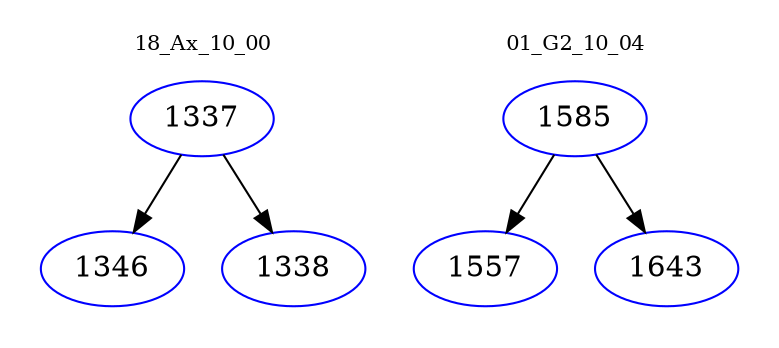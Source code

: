 digraph{
subgraph cluster_0 {
color = white
label = "18_Ax_10_00";
fontsize=10;
T0_1337 [label="1337", color="blue"]
T0_1337 -> T0_1346 [color="black"]
T0_1346 [label="1346", color="blue"]
T0_1337 -> T0_1338 [color="black"]
T0_1338 [label="1338", color="blue"]
}
subgraph cluster_1 {
color = white
label = "01_G2_10_04";
fontsize=10;
T1_1585 [label="1585", color="blue"]
T1_1585 -> T1_1557 [color="black"]
T1_1557 [label="1557", color="blue"]
T1_1585 -> T1_1643 [color="black"]
T1_1643 [label="1643", color="blue"]
}
}
